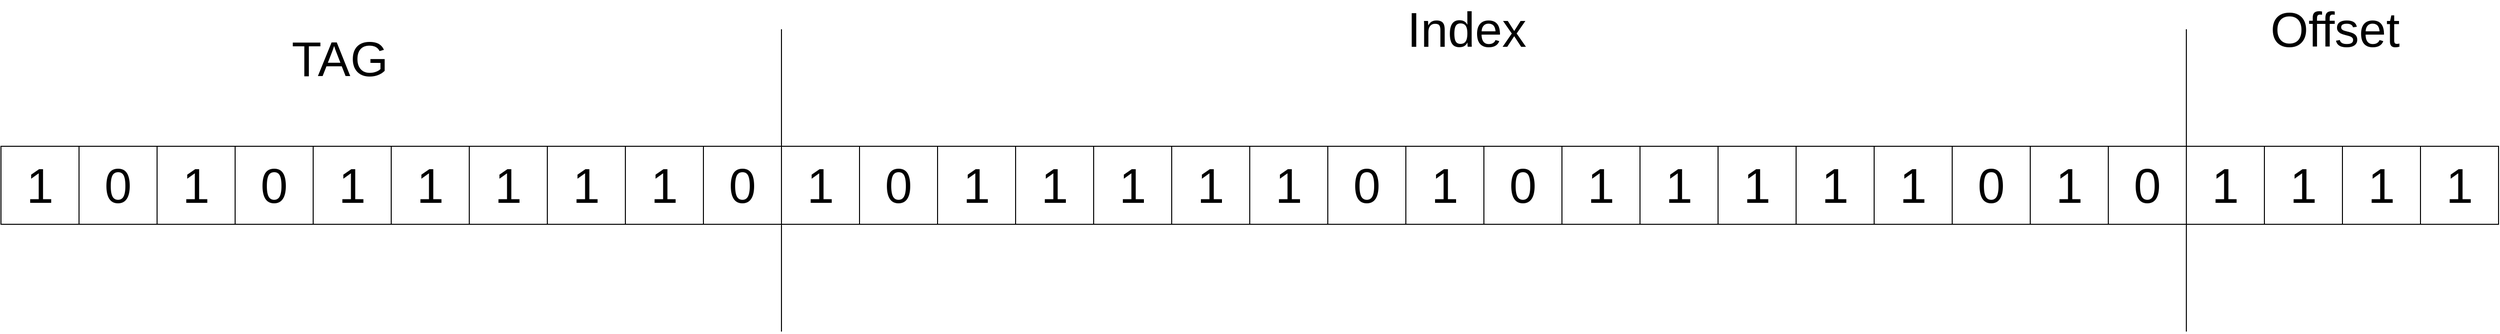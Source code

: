 <mxfile version="13.7.3" type="device"><diagram id="hvecxMRaqpjqzVAGZ8Bw" name="Page-1"><mxGraphModel dx="2946" dy="1680" grid="1" gridSize="10" guides="1" tooltips="1" connect="1" arrows="1" fold="1" page="1" pageScale="1" pageWidth="850" pageHeight="1100" math="0" shadow="0"><root><mxCell id="0"/><mxCell id="1" parent="0"/><mxCell id="Uz9nq0YULBAiTD7JHtbR-2" value="1" style="whiteSpace=wrap;html=1;aspect=fixed;fontSize=50;" vertex="1" parent="1"><mxGeometry x="120" y="280" width="80" height="80" as="geometry"/></mxCell><mxCell id="Uz9nq0YULBAiTD7JHtbR-3" value="0" style="whiteSpace=wrap;html=1;aspect=fixed;fontSize=50;" vertex="1" parent="1"><mxGeometry x="200" y="280" width="80" height="80" as="geometry"/></mxCell><mxCell id="Uz9nq0YULBAiTD7JHtbR-4" value="1" style="whiteSpace=wrap;html=1;aspect=fixed;fontSize=50;" vertex="1" parent="1"><mxGeometry x="280" y="280" width="80" height="80" as="geometry"/></mxCell><mxCell id="Uz9nq0YULBAiTD7JHtbR-5" value="0" style="whiteSpace=wrap;html=1;aspect=fixed;fontSize=50;" vertex="1" parent="1"><mxGeometry x="360" y="280" width="80" height="80" as="geometry"/></mxCell><mxCell id="Uz9nq0YULBAiTD7JHtbR-6" value="1" style="whiteSpace=wrap;html=1;aspect=fixed;fontSize=50;" vertex="1" parent="1"><mxGeometry x="440" y="280" width="80" height="80" as="geometry"/></mxCell><mxCell id="Uz9nq0YULBAiTD7JHtbR-7" value="1" style="whiteSpace=wrap;html=1;aspect=fixed;fontSize=50;" vertex="1" parent="1"><mxGeometry x="520" y="280" width="80" height="80" as="geometry"/></mxCell><mxCell id="Uz9nq0YULBAiTD7JHtbR-8" value="1" style="whiteSpace=wrap;html=1;aspect=fixed;fontSize=50;" vertex="1" parent="1"><mxGeometry x="600" y="280" width="80" height="80" as="geometry"/></mxCell><mxCell id="Uz9nq0YULBAiTD7JHtbR-9" value="1" style="whiteSpace=wrap;html=1;aspect=fixed;fontSize=50;" vertex="1" parent="1"><mxGeometry x="680" y="280" width="80" height="80" as="geometry"/></mxCell><mxCell id="Uz9nq0YULBAiTD7JHtbR-34" value="1" style="whiteSpace=wrap;html=1;aspect=fixed;fontSize=50;" vertex="1" parent="1"><mxGeometry x="760" y="280" width="80" height="80" as="geometry"/></mxCell><mxCell id="Uz9nq0YULBAiTD7JHtbR-35" value="0" style="whiteSpace=wrap;html=1;aspect=fixed;fontSize=50;" vertex="1" parent="1"><mxGeometry x="840" y="280" width="80" height="80" as="geometry"/></mxCell><mxCell id="Uz9nq0YULBAiTD7JHtbR-36" value="1" style="whiteSpace=wrap;html=1;aspect=fixed;fontSize=50;" vertex="1" parent="1"><mxGeometry x="920" y="280" width="80" height="80" as="geometry"/></mxCell><mxCell id="Uz9nq0YULBAiTD7JHtbR-37" value="0" style="whiteSpace=wrap;html=1;aspect=fixed;fontSize=50;" vertex="1" parent="1"><mxGeometry x="1000" y="280" width="80" height="80" as="geometry"/></mxCell><mxCell id="Uz9nq0YULBAiTD7JHtbR-38" value="1" style="whiteSpace=wrap;html=1;aspect=fixed;fontSize=50;" vertex="1" parent="1"><mxGeometry x="1080" y="280" width="80" height="80" as="geometry"/></mxCell><mxCell id="Uz9nq0YULBAiTD7JHtbR-39" value="1" style="whiteSpace=wrap;html=1;aspect=fixed;fontSize=50;" vertex="1" parent="1"><mxGeometry x="1160" y="280" width="80" height="80" as="geometry"/></mxCell><mxCell id="Uz9nq0YULBAiTD7JHtbR-40" value="1" style="whiteSpace=wrap;html=1;aspect=fixed;fontSize=50;" vertex="1" parent="1"><mxGeometry x="1240" y="280" width="80" height="80" as="geometry"/></mxCell><mxCell id="Uz9nq0YULBAiTD7JHtbR-41" value="1" style="whiteSpace=wrap;html=1;aspect=fixed;fontSize=50;" vertex="1" parent="1"><mxGeometry x="1320" y="280" width="80" height="80" as="geometry"/></mxCell><mxCell id="Uz9nq0YULBAiTD7JHtbR-42" value="1" style="whiteSpace=wrap;html=1;aspect=fixed;fontSize=50;" vertex="1" parent="1"><mxGeometry x="1400" y="280" width="80" height="80" as="geometry"/></mxCell><mxCell id="Uz9nq0YULBAiTD7JHtbR-43" value="0" style="whiteSpace=wrap;html=1;aspect=fixed;fontSize=50;" vertex="1" parent="1"><mxGeometry x="1480" y="280" width="80" height="80" as="geometry"/></mxCell><mxCell id="Uz9nq0YULBAiTD7JHtbR-44" value="1" style="whiteSpace=wrap;html=1;aspect=fixed;fontSize=50;" vertex="1" parent="1"><mxGeometry x="1560" y="280" width="80" height="80" as="geometry"/></mxCell><mxCell id="Uz9nq0YULBAiTD7JHtbR-45" value="0" style="whiteSpace=wrap;html=1;aspect=fixed;fontSize=50;" vertex="1" parent="1"><mxGeometry x="1640" y="280" width="80" height="80" as="geometry"/></mxCell><mxCell id="Uz9nq0YULBAiTD7JHtbR-46" value="1" style="whiteSpace=wrap;html=1;aspect=fixed;fontSize=50;" vertex="1" parent="1"><mxGeometry x="1720" y="280" width="80" height="80" as="geometry"/></mxCell><mxCell id="Uz9nq0YULBAiTD7JHtbR-47" value="1" style="whiteSpace=wrap;html=1;aspect=fixed;fontSize=50;" vertex="1" parent="1"><mxGeometry x="1800" y="280" width="80" height="80" as="geometry"/></mxCell><mxCell id="Uz9nq0YULBAiTD7JHtbR-48" value="1" style="whiteSpace=wrap;html=1;aspect=fixed;fontSize=50;" vertex="1" parent="1"><mxGeometry x="1880" y="280" width="80" height="80" as="geometry"/></mxCell><mxCell id="Uz9nq0YULBAiTD7JHtbR-49" value="1" style="whiteSpace=wrap;html=1;aspect=fixed;fontSize=50;" vertex="1" parent="1"><mxGeometry x="1960" y="280" width="80" height="80" as="geometry"/></mxCell><mxCell id="Uz9nq0YULBAiTD7JHtbR-50" value="1" style="whiteSpace=wrap;html=1;aspect=fixed;fontSize=50;" vertex="1" parent="1"><mxGeometry x="2040" y="280" width="80" height="80" as="geometry"/></mxCell><mxCell id="Uz9nq0YULBAiTD7JHtbR-51" value="0" style="whiteSpace=wrap;html=1;aspect=fixed;fontSize=50;" vertex="1" parent="1"><mxGeometry x="2120" y="280" width="80" height="80" as="geometry"/></mxCell><mxCell id="Uz9nq0YULBAiTD7JHtbR-52" value="1" style="whiteSpace=wrap;html=1;aspect=fixed;fontSize=50;" vertex="1" parent="1"><mxGeometry x="2200" y="280" width="80" height="80" as="geometry"/></mxCell><mxCell id="Uz9nq0YULBAiTD7JHtbR-53" value="0" style="whiteSpace=wrap;html=1;aspect=fixed;fontSize=50;" vertex="1" parent="1"><mxGeometry x="2280" y="280" width="80" height="80" as="geometry"/></mxCell><mxCell id="Uz9nq0YULBAiTD7JHtbR-54" value="1" style="whiteSpace=wrap;html=1;aspect=fixed;fontSize=50;" vertex="1" parent="1"><mxGeometry x="2360" y="280" width="80" height="80" as="geometry"/></mxCell><mxCell id="Uz9nq0YULBAiTD7JHtbR-55" value="1" style="whiteSpace=wrap;html=1;aspect=fixed;fontSize=50;" vertex="1" parent="1"><mxGeometry x="2440" y="280" width="80" height="80" as="geometry"/></mxCell><mxCell id="Uz9nq0YULBAiTD7JHtbR-56" value="1" style="whiteSpace=wrap;html=1;aspect=fixed;fontSize=50;" vertex="1" parent="1"><mxGeometry x="2520" y="280" width="80" height="80" as="geometry"/></mxCell><mxCell id="Uz9nq0YULBAiTD7JHtbR-57" value="1" style="whiteSpace=wrap;html=1;aspect=fixed;fontSize=50;" vertex="1" parent="1"><mxGeometry x="2600" y="280" width="80" height="80" as="geometry"/></mxCell><mxCell id="Uz9nq0YULBAiTD7JHtbR-59" value="" style="endArrow=none;html=1;fontSize=50;" edge="1" parent="1"><mxGeometry width="50" height="50" relative="1" as="geometry"><mxPoint x="2360" y="470" as="sourcePoint"/><mxPoint x="2360" y="160" as="targetPoint"/></mxGeometry></mxCell><mxCell id="Uz9nq0YULBAiTD7JHtbR-60" value="" style="endArrow=none;html=1;fontSize=50;" edge="1" parent="1"><mxGeometry width="50" height="50" relative="1" as="geometry"><mxPoint x="920" y="470" as="sourcePoint"/><mxPoint x="920" y="160.0" as="targetPoint"/></mxGeometry></mxCell><mxCell id="Uz9nq0YULBAiTD7JHtbR-61" value="TAG" style="text;html=1;strokeColor=none;fillColor=none;align=center;verticalAlign=middle;whiteSpace=wrap;rounded=0;fontSize=50;" vertex="1" parent="1"><mxGeometry x="425" y="180" width="85" height="20" as="geometry"/></mxCell><mxCell id="Uz9nq0YULBAiTD7JHtbR-62" value="Index" style="text;html=1;strokeColor=none;fillColor=none;align=center;verticalAlign=middle;whiteSpace=wrap;rounded=0;fontSize=50;" vertex="1" parent="1"><mxGeometry x="1580" y="150" width="85" height="20" as="geometry"/></mxCell><mxCell id="Uz9nq0YULBAiTD7JHtbR-63" value="Offset" style="text;html=1;strokeColor=none;fillColor=none;align=center;verticalAlign=middle;whiteSpace=wrap;rounded=0;fontSize=50;" vertex="1" parent="1"><mxGeometry x="2470" y="150" width="85" height="20" as="geometry"/></mxCell></root></mxGraphModel></diagram></mxfile>